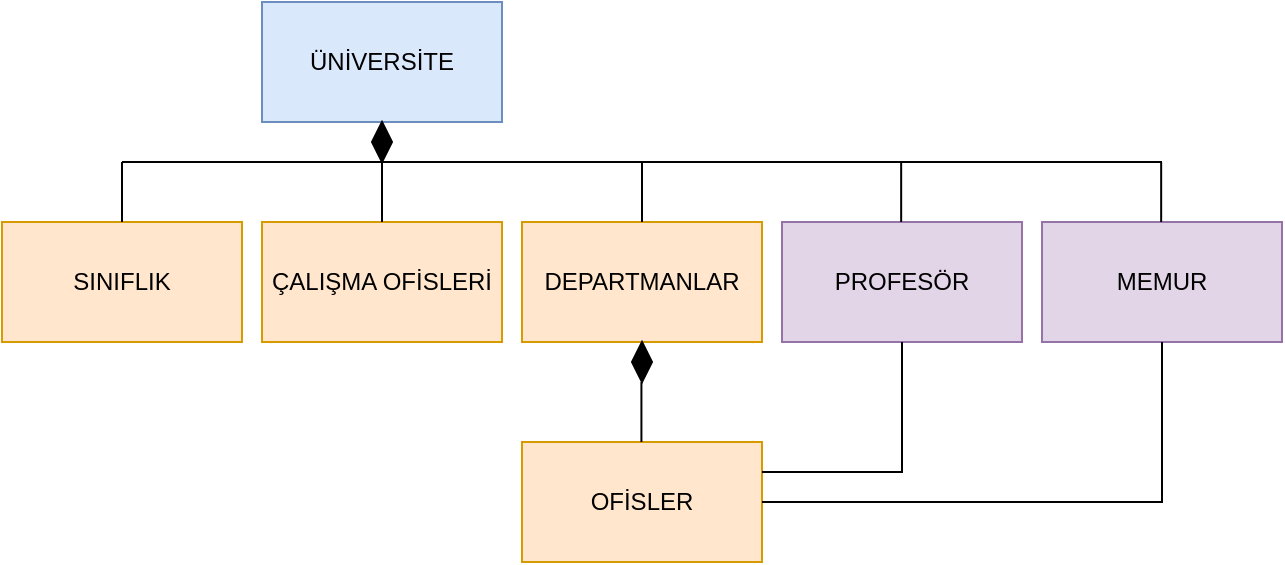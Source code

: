 <mxfile version="20.8.13" type="github">
  <diagram name="Sayfa -1" id="KYDtNFnMcELWKz5uMFF9">
    <mxGraphModel dx="880" dy="452" grid="1" gridSize="10" guides="1" tooltips="1" connect="1" arrows="1" fold="1" page="1" pageScale="1" pageWidth="827" pageHeight="1169" math="0" shadow="0">
      <root>
        <mxCell id="0" />
        <mxCell id="1" parent="0" />
        <mxCell id="OyvL1UPQhiHu4IAp-XWu-1" value="ÜNİVERSİTE" style="rounded=0;whiteSpace=wrap;html=1;fillColor=#dae8fc;strokeColor=#6c8ebf;" parent="1" vertex="1">
          <mxGeometry x="140" y="30" width="120" height="60" as="geometry" />
        </mxCell>
        <mxCell id="OyvL1UPQhiHu4IAp-XWu-2" value="DEPARTMANLAR" style="rounded=0;whiteSpace=wrap;html=1;fillColor=#ffe6cc;strokeColor=#d79b00;" parent="1" vertex="1">
          <mxGeometry x="270" y="140" width="120" height="60" as="geometry" />
        </mxCell>
        <mxCell id="OyvL1UPQhiHu4IAp-XWu-3" value="ÇALIŞMA OFİSLERİ" style="rounded=0;whiteSpace=wrap;html=1;fillColor=#ffe6cc;strokeColor=#d79b00;" parent="1" vertex="1">
          <mxGeometry x="140" y="140" width="120" height="60" as="geometry" />
        </mxCell>
        <mxCell id="OyvL1UPQhiHu4IAp-XWu-4" value="SINIFLIK" style="rounded=0;whiteSpace=wrap;html=1;fillColor=#ffe6cc;strokeColor=#d79b00;" parent="1" vertex="1">
          <mxGeometry x="10" y="140" width="120" height="60" as="geometry" />
        </mxCell>
        <mxCell id="OyvL1UPQhiHu4IAp-XWu-6" value="" style="endArrow=none;html=1;rounded=0;" parent="1" edge="1">
          <mxGeometry width="50" height="50" relative="1" as="geometry">
            <mxPoint x="590" y="110" as="sourcePoint" />
            <mxPoint x="70" y="110" as="targetPoint" />
          </mxGeometry>
        </mxCell>
        <mxCell id="OyvL1UPQhiHu4IAp-XWu-7" value="" style="endArrow=none;html=1;rounded=0;entryX=0.5;entryY=1;entryDx=0;entryDy=0;exitX=0.5;exitY=0;exitDx=0;exitDy=0;startArrow=none;" parent="1" source="OyvL1UPQhiHu4IAp-XWu-17" target="OyvL1UPQhiHu4IAp-XWu-1" edge="1">
          <mxGeometry width="50" height="50" relative="1" as="geometry">
            <mxPoint x="164" y="130" as="sourcePoint" />
            <mxPoint x="214" y="80" as="targetPoint" />
          </mxGeometry>
        </mxCell>
        <mxCell id="OyvL1UPQhiHu4IAp-XWu-8" value="MEMUR" style="rounded=0;whiteSpace=wrap;html=1;fillColor=#e1d5e7;strokeColor=#9673a6;" parent="1" vertex="1">
          <mxGeometry x="530" y="140" width="120" height="60" as="geometry" />
        </mxCell>
        <mxCell id="OyvL1UPQhiHu4IAp-XWu-9" value="PROFESÖR" style="rounded=0;whiteSpace=wrap;html=1;fillColor=#e1d5e7;strokeColor=#9673a6;" parent="1" vertex="1">
          <mxGeometry x="400" y="140" width="120" height="60" as="geometry" />
        </mxCell>
        <mxCell id="OyvL1UPQhiHu4IAp-XWu-14" value="OFİSLER" style="rounded=0;whiteSpace=wrap;html=1;fillColor=#ffe6cc;strokeColor=#d79b00;" parent="1" vertex="1">
          <mxGeometry x="270" y="250" width="120" height="60" as="geometry" />
        </mxCell>
        <mxCell id="OyvL1UPQhiHu4IAp-XWu-15" value="" style="endArrow=none;html=1;rounded=0;exitX=0.5;exitY=0;exitDx=0;exitDy=0;" parent="1" source="OyvL1UPQhiHu4IAp-XWu-4" edge="1">
          <mxGeometry width="50" height="50" relative="1" as="geometry">
            <mxPoint x="210" y="150.0" as="sourcePoint" />
            <mxPoint x="70" y="110" as="targetPoint" />
          </mxGeometry>
        </mxCell>
        <mxCell id="OyvL1UPQhiHu4IAp-XWu-16" value="" style="endArrow=none;html=1;rounded=0;exitX=0.5;exitY=0;exitDx=0;exitDy=0;" parent="1" source="OyvL1UPQhiHu4IAp-XWu-2" edge="1">
          <mxGeometry width="50" height="50" relative="1" as="geometry">
            <mxPoint x="80" y="150.0" as="sourcePoint" />
            <mxPoint x="330" y="110" as="targetPoint" />
            <Array as="points">
              <mxPoint x="330" y="130" />
            </Array>
          </mxGeometry>
        </mxCell>
        <mxCell id="OyvL1UPQhiHu4IAp-XWu-18" value="" style="endArrow=none;html=1;rounded=0;entryX=0.5;entryY=1;entryDx=0;entryDy=0;exitX=0.5;exitY=0;exitDx=0;exitDy=0;" parent="1" source="OyvL1UPQhiHu4IAp-XWu-3" target="OyvL1UPQhiHu4IAp-XWu-17" edge="1">
          <mxGeometry width="50" height="50" relative="1" as="geometry">
            <mxPoint x="200.0" y="140" as="sourcePoint" />
            <mxPoint x="200.0" y="90" as="targetPoint" />
          </mxGeometry>
        </mxCell>
        <mxCell id="OyvL1UPQhiHu4IAp-XWu-17" value="" style="rhombus;whiteSpace=wrap;html=1;fillColor=#000000;" parent="1" vertex="1">
          <mxGeometry x="195" y="90" width="10" height="20" as="geometry" />
        </mxCell>
        <mxCell id="OyvL1UPQhiHu4IAp-XWu-21" value="" style="rhombus;whiteSpace=wrap;html=1;fillColor=#000000;" parent="1" vertex="1">
          <mxGeometry x="325" y="200" width="10" height="20" as="geometry" />
        </mxCell>
        <mxCell id="OyvL1UPQhiHu4IAp-XWu-22" value="" style="endArrow=none;html=1;rounded=0;exitX=0.5;exitY=0;exitDx=0;exitDy=0;" parent="1" edge="1">
          <mxGeometry width="50" height="50" relative="1" as="geometry">
            <mxPoint x="329.71" y="250" as="sourcePoint" />
            <mxPoint x="329.71" y="220" as="targetPoint" />
            <Array as="points">
              <mxPoint x="329.71" y="240" />
            </Array>
          </mxGeometry>
        </mxCell>
        <mxCell id="OyvL1UPQhiHu4IAp-XWu-23" value="" style="endArrow=none;html=1;rounded=0;exitX=0.5;exitY=0;exitDx=0;exitDy=0;" parent="1" edge="1">
          <mxGeometry width="50" height="50" relative="1" as="geometry">
            <mxPoint x="459.58" y="140" as="sourcePoint" />
            <mxPoint x="459.58" y="110" as="targetPoint" />
            <Array as="points">
              <mxPoint x="459.58" y="130" />
            </Array>
          </mxGeometry>
        </mxCell>
        <mxCell id="OyvL1UPQhiHu4IAp-XWu-24" value="" style="endArrow=none;html=1;rounded=0;exitX=0.5;exitY=0;exitDx=0;exitDy=0;" parent="1" edge="1">
          <mxGeometry width="50" height="50" relative="1" as="geometry">
            <mxPoint x="589.58" y="140" as="sourcePoint" />
            <mxPoint x="589.58" y="110" as="targetPoint" />
            <Array as="points">
              <mxPoint x="589.58" y="130" />
            </Array>
          </mxGeometry>
        </mxCell>
        <mxCell id="OyvL1UPQhiHu4IAp-XWu-25" value="" style="endArrow=none;html=1;rounded=0;exitX=1;exitY=0.25;exitDx=0;exitDy=0;entryX=0.5;entryY=1;entryDx=0;entryDy=0;" parent="1" source="OyvL1UPQhiHu4IAp-XWu-14" target="OyvL1UPQhiHu4IAp-XWu-9" edge="1">
          <mxGeometry width="50" height="50" relative="1" as="geometry">
            <mxPoint x="430" y="220" as="sourcePoint" />
            <mxPoint x="480" y="170" as="targetPoint" />
            <Array as="points">
              <mxPoint x="460" y="265" />
            </Array>
          </mxGeometry>
        </mxCell>
        <mxCell id="OyvL1UPQhiHu4IAp-XWu-26" value="" style="endArrow=none;html=1;rounded=0;exitX=1;exitY=0.5;exitDx=0;exitDy=0;entryX=0.5;entryY=1;entryDx=0;entryDy=0;" parent="1" source="OyvL1UPQhiHu4IAp-XWu-14" edge="1">
          <mxGeometry width="50" height="50" relative="1" as="geometry">
            <mxPoint x="520" y="265" as="sourcePoint" />
            <mxPoint x="590" y="200" as="targetPoint" />
            <Array as="points">
              <mxPoint x="590" y="280" />
            </Array>
          </mxGeometry>
        </mxCell>
      </root>
    </mxGraphModel>
  </diagram>
</mxfile>
